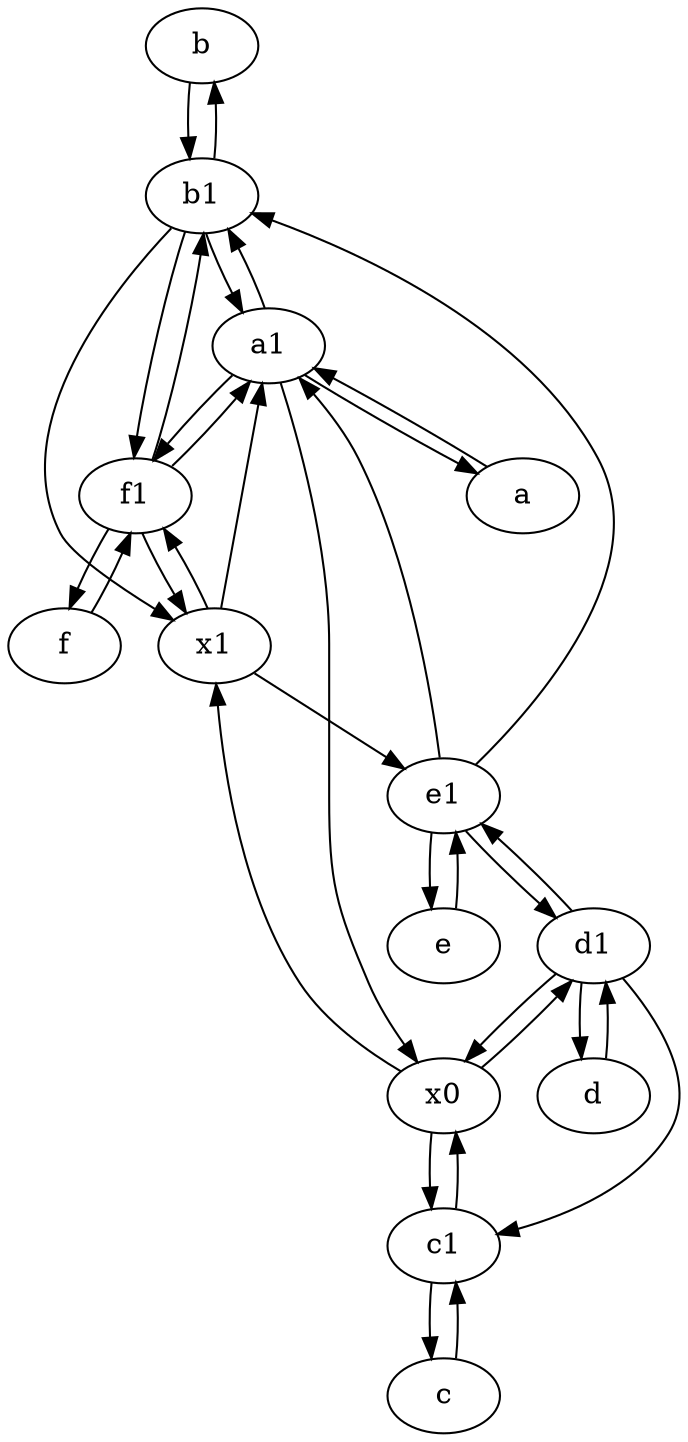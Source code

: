 digraph  {
	b [pos="50,20!"];
	c [pos="20,10!"];
	b1 [pos="45,20!"];
	e [pos="30,50!"];
	f [pos="15,45!"];
	x0;
	d [pos="20,30!"];
	c1 [pos="30,15!"];
	a [pos="40,10!"];
	e1 [pos="25,45!"];
	d1 [pos="25,30!"];
	x1;
	f1;
	a1 [pos="40,15!"];
	e1 -> b1;
	b1 -> f1;
	e -> e1;
	d1 -> e1;
	e1 -> d1;
	c1 -> c;
	b1 -> b;
	x1 -> a1;
	f1 -> b1;
	a1 -> b1;
	e1 -> e;
	b1 -> a1;
	f1 -> f;
	f -> f1;
	f1 -> x1;
	d1 -> d;
	f1 -> a1;
	a1 -> x0;
	x1 -> e1;
	c -> c1;
	a -> a1;
	d -> d1;
	e1 -> a1;
	b -> b1;
	b1 -> x1;
	a1 -> f1;
	x0 -> x1;
	x0 -> c1;
	x0 -> d1;
	d1 -> c1;
	x1 -> f1;
	d1 -> x0;
	c1 -> x0;
	a1 -> a;

	}